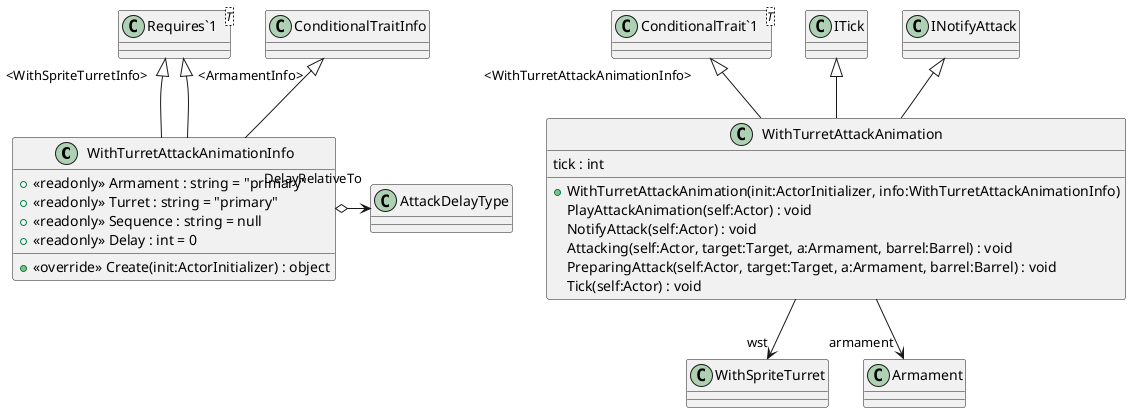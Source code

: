 @startuml
class WithTurretAttackAnimationInfo {
    + <<readonly>> Armament : string = "primary"
    + <<readonly>> Turret : string = "primary"
    + <<readonly>> Sequence : string = null
    + <<readonly>> Delay : int = 0
    + <<override>> Create(init:ActorInitializer) : object
}
class WithTurretAttackAnimation {
    tick : int
    + WithTurretAttackAnimation(init:ActorInitializer, info:WithTurretAttackAnimationInfo)
    PlayAttackAnimation(self:Actor) : void
    NotifyAttack(self:Actor) : void
    Attacking(self:Actor, target:Target, a:Armament, barrel:Barrel) : void
    PreparingAttack(self:Actor, target:Target, a:Armament, barrel:Barrel) : void
    Tick(self:Actor) : void
}
class "Requires`1"<T> {
}
class "ConditionalTrait`1"<T> {
}
ConditionalTraitInfo <|-- WithTurretAttackAnimationInfo
"Requires`1" "<WithSpriteTurretInfo>" <|-- WithTurretAttackAnimationInfo
"Requires`1" "<ArmamentInfo>" <|-- WithTurretAttackAnimationInfo
WithTurretAttackAnimationInfo o-> "DelayRelativeTo" AttackDelayType
"ConditionalTrait`1" "<WithTurretAttackAnimationInfo>" <|-- WithTurretAttackAnimation
ITick <|-- WithTurretAttackAnimation
INotifyAttack <|-- WithTurretAttackAnimation
WithTurretAttackAnimation --> "wst" WithSpriteTurret
WithTurretAttackAnimation --> "armament" Armament
@enduml
